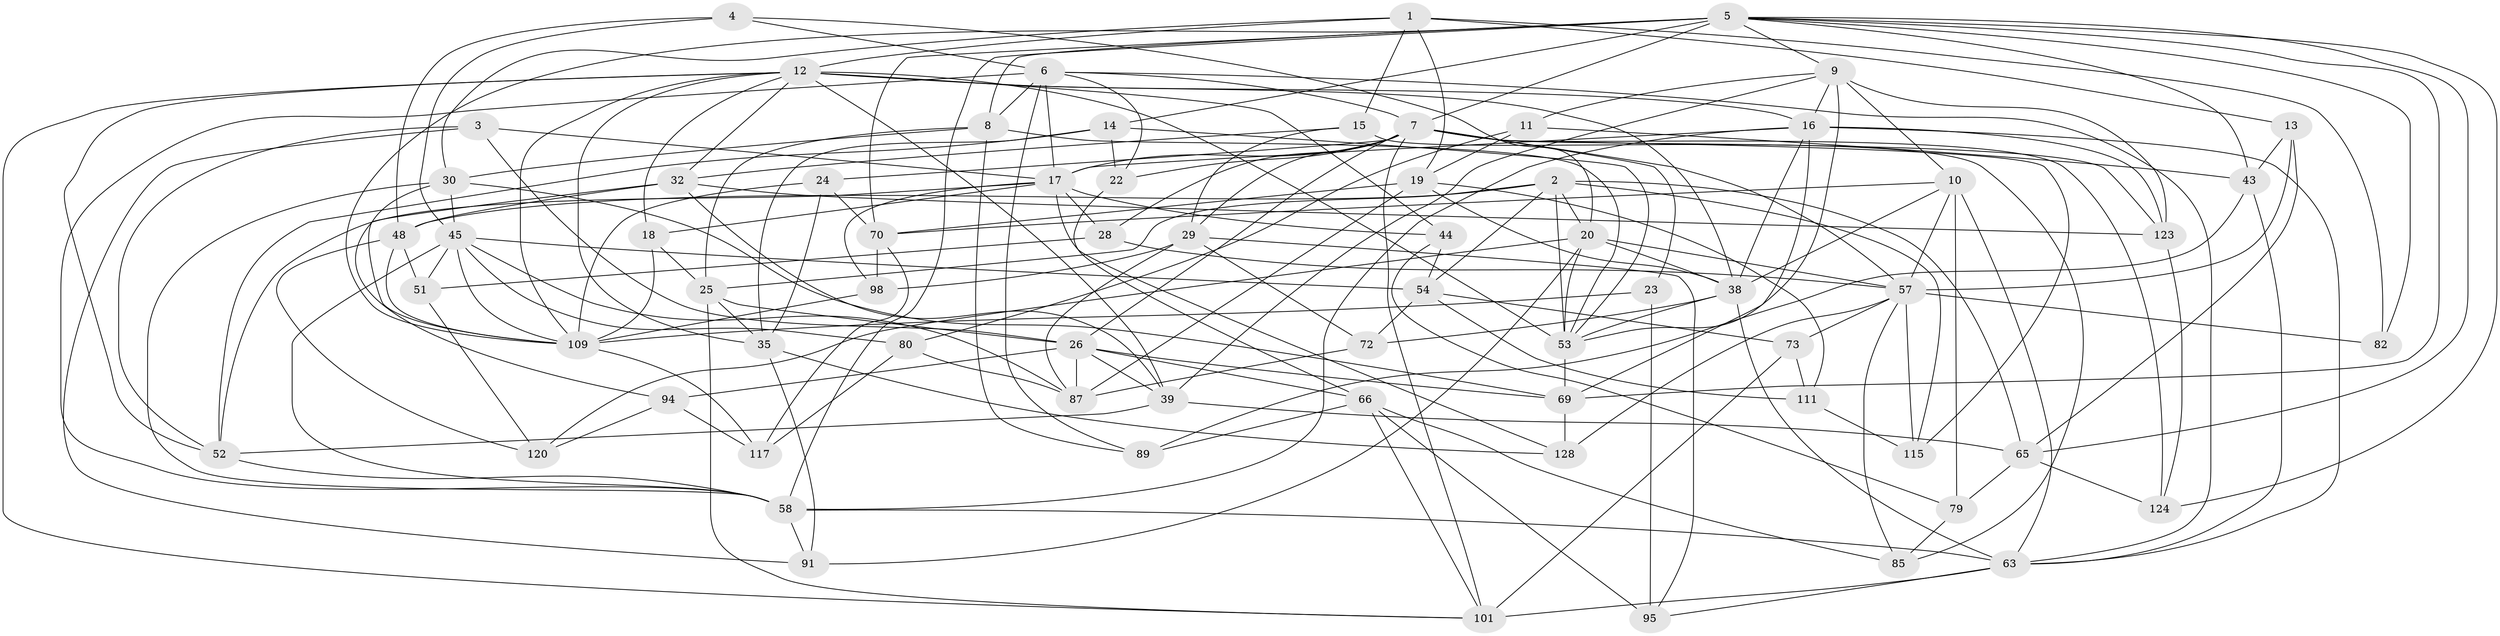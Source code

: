 // original degree distribution, {4: 1.0}
// Generated by graph-tools (version 1.1) at 2025/16/03/09/25 04:16:41]
// undirected, 68 vertices, 198 edges
graph export_dot {
graph [start="1"]
  node [color=gray90,style=filled];
  1 [super="+46"];
  2 [super="+105+33"];
  3;
  4;
  5 [super="+50+59+36"];
  6 [super="+119+31"];
  7 [super="+127+34+67"];
  8 [super="+100"];
  9 [super="+76+83"];
  10 [super="+78"];
  11;
  12 [super="+107+133+81+27"];
  13;
  14 [super="+64"];
  15;
  16 [super="+49"];
  17 [super="+21+116"];
  18;
  19 [super="+77"];
  20 [super="+88"];
  22;
  23;
  24;
  25 [super="+40"];
  26 [super="+41+68"];
  28;
  29 [super="+62"];
  30 [super="+37"];
  32 [super="+92"];
  35 [super="+104"];
  38 [super="+55+108"];
  39 [super="+131"];
  43 [super="+61"];
  44;
  45 [super="+47"];
  48 [super="+60"];
  51;
  52 [super="+103"];
  53 [super="+129+90"];
  54 [super="+56"];
  57 [super="+71+86"];
  58 [super="+136+93"];
  63 [super="+106+97"];
  65 [super="+134"];
  66 [super="+110"];
  69 [super="+118"];
  70 [super="+96"];
  72;
  73;
  79;
  80;
  82;
  85;
  87 [super="+135"];
  89;
  91;
  94;
  95;
  98;
  101 [super="+126"];
  109 [super="+130+122"];
  111;
  115;
  117;
  120;
  123 [super="+125"];
  124;
  128;
  1 -- 82;
  1 -- 13;
  1 -- 30;
  1 -- 15;
  1 -- 19;
  1 -- 12;
  2 -- 20 [weight=2];
  2 -- 115;
  2 -- 65;
  2 -- 53;
  2 -- 48;
  2 -- 54;
  2 -- 25;
  3 -- 91;
  3 -- 52;
  3 -- 26;
  3 -- 17;
  4 -- 45;
  4 -- 20;
  4 -- 6;
  4 -- 48;
  5 -- 70;
  5 -- 82;
  5 -- 43 [weight=2];
  5 -- 7;
  5 -- 65;
  5 -- 69;
  5 -- 124;
  5 -- 109;
  5 -- 14 [weight=2];
  5 -- 8;
  5 -- 9;
  5 -- 58;
  6 -- 89;
  6 -- 7;
  6 -- 8;
  6 -- 63;
  6 -- 17;
  6 -- 58;
  6 -- 22;
  7 -- 29;
  7 -- 124;
  7 -- 17;
  7 -- 115;
  7 -- 22;
  7 -- 23 [weight=2];
  7 -- 123;
  7 -- 28;
  7 -- 24;
  7 -- 57 [weight=2];
  7 -- 26;
  7 -- 101;
  8 -- 89;
  8 -- 25;
  8 -- 30;
  8 -- 53;
  9 -- 123 [weight=2];
  9 -- 53;
  9 -- 10;
  9 -- 11;
  9 -- 39;
  9 -- 16;
  10 -- 70;
  10 -- 79;
  10 -- 38;
  10 -- 63;
  10 -- 57;
  11 -- 80;
  11 -- 43;
  11 -- 19;
  12 -- 52;
  12 -- 32;
  12 -- 38;
  12 -- 39;
  12 -- 109;
  12 -- 101;
  12 -- 53;
  12 -- 18;
  12 -- 35;
  12 -- 44;
  12 -- 16;
  13 -- 43;
  13 -- 57;
  13 -- 65;
  14 -- 52;
  14 -- 22;
  14 -- 35;
  14 -- 53;
  15 -- 32;
  15 -- 85;
  15 -- 29;
  16 -- 63;
  16 -- 58;
  16 -- 17;
  16 -- 69;
  16 -- 38;
  16 -- 123;
  17 -- 44;
  17 -- 128;
  17 -- 18;
  17 -- 98;
  17 -- 52;
  17 -- 28;
  18 -- 25;
  18 -- 109;
  19 -- 111;
  19 -- 70;
  19 -- 87;
  19 -- 38;
  20 -- 120;
  20 -- 38;
  20 -- 53;
  20 -- 91;
  20 -- 57;
  22 -- 66;
  23 -- 95;
  23 -- 109;
  24 -- 35;
  24 -- 70;
  24 -- 109;
  25 -- 35;
  25 -- 26;
  25 -- 101;
  26 -- 94;
  26 -- 69;
  26 -- 87;
  26 -- 39;
  26 -- 66;
  28 -- 51;
  28 -- 57;
  29 -- 72;
  29 -- 95;
  29 -- 87;
  29 -- 98;
  30 -- 69;
  30 -- 109;
  30 -- 45;
  30 -- 58;
  32 -- 123;
  32 -- 48;
  32 -- 94;
  32 -- 39;
  35 -- 91;
  35 -- 128;
  38 -- 72;
  38 -- 63;
  38 -- 53;
  39 -- 65;
  39 -- 52;
  43 -- 89;
  43 -- 63;
  44 -- 79;
  44 -- 54;
  45 -- 54;
  45 -- 109;
  45 -- 80;
  45 -- 51;
  45 -- 87;
  45 -- 58;
  48 -- 109;
  48 -- 51;
  48 -- 120;
  51 -- 120;
  52 -- 58;
  53 -- 69;
  54 -- 72;
  54 -- 73;
  54 -- 111;
  57 -- 73;
  57 -- 128;
  57 -- 82 [weight=2];
  57 -- 115;
  57 -- 85;
  58 -- 63;
  58 -- 91;
  63 -- 101;
  63 -- 95;
  65 -- 79;
  65 -- 124;
  66 -- 89;
  66 -- 95;
  66 -- 85;
  66 -- 101;
  69 -- 128;
  70 -- 117;
  70 -- 98;
  72 -- 87;
  73 -- 111;
  73 -- 101;
  79 -- 85;
  80 -- 117;
  80 -- 87;
  94 -- 120;
  94 -- 117;
  98 -- 109;
  109 -- 117;
  111 -- 115;
  123 -- 124;
}
